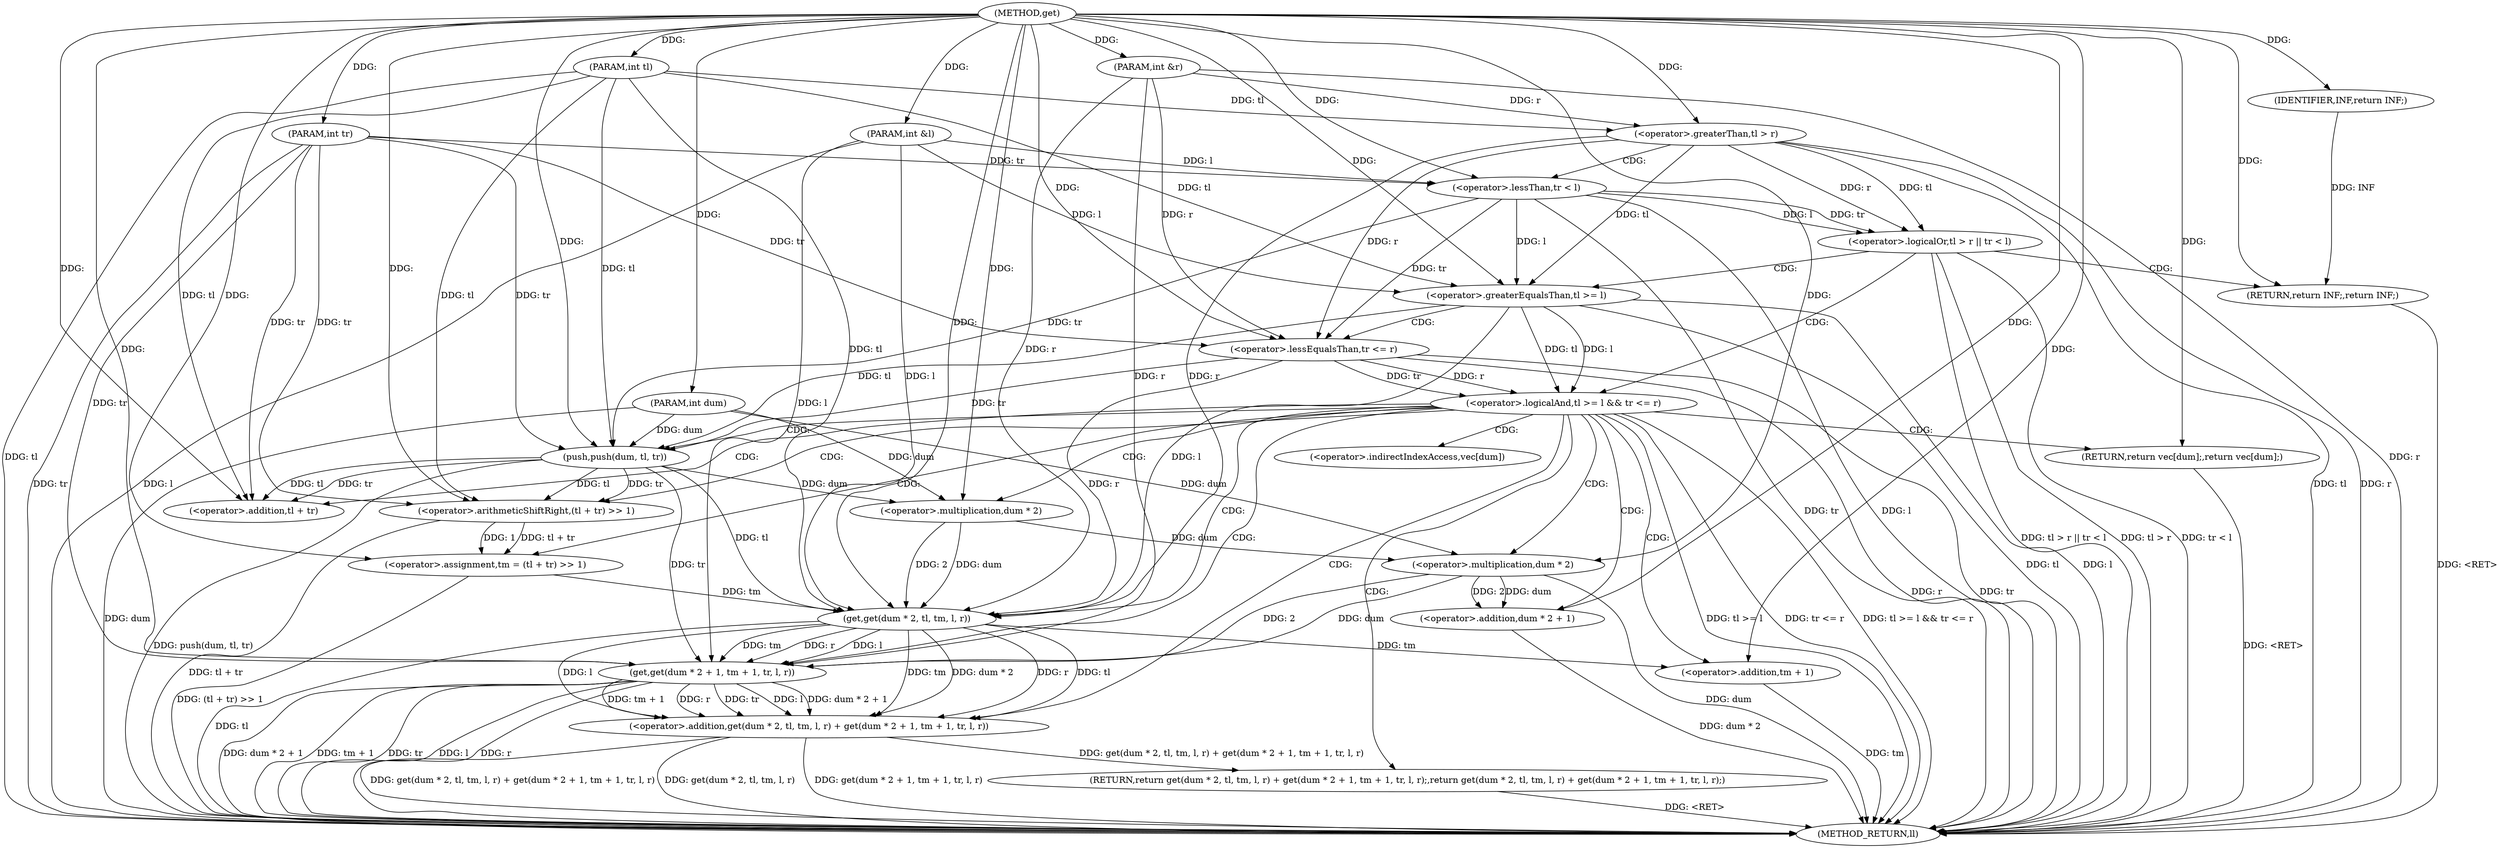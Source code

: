 digraph "get" {  
"1000303" [label = "(METHOD,get)" ]
"1000368" [label = "(METHOD_RETURN,ll)" ]
"1000304" [label = "(PARAM,int dum)" ]
"1000305" [label = "(PARAM,int tl)" ]
"1000306" [label = "(PARAM,int tr)" ]
"1000307" [label = "(PARAM,int &l)" ]
"1000308" [label = "(PARAM,int &r)" ]
"1000334" [label = "(push,push(dum, tl, tr))" ]
"1000339" [label = "(<operator>.assignment,tm = (tl + tr) >> 1)" ]
"1000346" [label = "(RETURN,return get(dum * 2, tl, tm, l, r) + get(dum * 2 + 1, tm + 1, tr, l, r);,return get(dum * 2, tl, tm, l, r) + get(dum * 2 + 1, tm + 1, tr, l, r);)" ]
"1000311" [label = "(<operator>.logicalOr,tl > r || tr < l)" ]
"1000322" [label = "(<operator>.logicalAnd,tl >= l && tr <= r)" ]
"1000347" [label = "(<operator>.addition,get(dum * 2, tl, tm, l, r) + get(dum * 2 + 1, tm + 1, tr, l, r))" ]
"1000319" [label = "(RETURN,return INF;,return INF;)" ]
"1000330" [label = "(RETURN,return vec[dum];,return vec[dum];)" ]
"1000341" [label = "(<operator>.arithmeticShiftRight,(tl + tr) >> 1)" ]
"1000312" [label = "(<operator>.greaterThan,tl > r)" ]
"1000315" [label = "(<operator>.lessThan,tr < l)" ]
"1000320" [label = "(IDENTIFIER,INF,return INF;)" ]
"1000323" [label = "(<operator>.greaterEqualsThan,tl >= l)" ]
"1000326" [label = "(<operator>.lessEqualsThan,tr <= r)" ]
"1000342" [label = "(<operator>.addition,tl + tr)" ]
"1000348" [label = "(get,get(dum * 2, tl, tm, l, r))" ]
"1000356" [label = "(get,get(dum * 2 + 1, tm + 1, tr, l, r))" ]
"1000349" [label = "(<operator>.multiplication,dum * 2)" ]
"1000357" [label = "(<operator>.addition,dum * 2 + 1)" ]
"1000362" [label = "(<operator>.addition,tm + 1)" ]
"1000358" [label = "(<operator>.multiplication,dum * 2)" ]
"1000331" [label = "(<operator>.indirectIndexAccess,vec[dum])" ]
  "1000319" -> "1000368"  [ label = "DDG: <RET>"] 
  "1000330" -> "1000368"  [ label = "DDG: <RET>"] 
  "1000346" -> "1000368"  [ label = "DDG: <RET>"] 
  "1000304" -> "1000368"  [ label = "DDG: dum"] 
  "1000305" -> "1000368"  [ label = "DDG: tl"] 
  "1000306" -> "1000368"  [ label = "DDG: tr"] 
  "1000307" -> "1000368"  [ label = "DDG: l"] 
  "1000308" -> "1000368"  [ label = "DDG: r"] 
  "1000312" -> "1000368"  [ label = "DDG: tl"] 
  "1000312" -> "1000368"  [ label = "DDG: r"] 
  "1000311" -> "1000368"  [ label = "DDG: tl > r"] 
  "1000315" -> "1000368"  [ label = "DDG: tr"] 
  "1000315" -> "1000368"  [ label = "DDG: l"] 
  "1000311" -> "1000368"  [ label = "DDG: tr < l"] 
  "1000311" -> "1000368"  [ label = "DDG: tl > r || tr < l"] 
  "1000323" -> "1000368"  [ label = "DDG: tl"] 
  "1000323" -> "1000368"  [ label = "DDG: l"] 
  "1000322" -> "1000368"  [ label = "DDG: tl >= l"] 
  "1000326" -> "1000368"  [ label = "DDG: tr"] 
  "1000326" -> "1000368"  [ label = "DDG: r"] 
  "1000322" -> "1000368"  [ label = "DDG: tr <= r"] 
  "1000322" -> "1000368"  [ label = "DDG: tl >= l && tr <= r"] 
  "1000334" -> "1000368"  [ label = "DDG: push(dum, tl, tr)"] 
  "1000341" -> "1000368"  [ label = "DDG: tl + tr"] 
  "1000339" -> "1000368"  [ label = "DDG: (tl + tr) >> 1"] 
  "1000348" -> "1000368"  [ label = "DDG: tl"] 
  "1000347" -> "1000368"  [ label = "DDG: get(dum * 2, tl, tm, l, r)"] 
  "1000358" -> "1000368"  [ label = "DDG: dum"] 
  "1000357" -> "1000368"  [ label = "DDG: dum * 2"] 
  "1000356" -> "1000368"  [ label = "DDG: dum * 2 + 1"] 
  "1000362" -> "1000368"  [ label = "DDG: tm"] 
  "1000356" -> "1000368"  [ label = "DDG: tm + 1"] 
  "1000356" -> "1000368"  [ label = "DDG: tr"] 
  "1000356" -> "1000368"  [ label = "DDG: l"] 
  "1000356" -> "1000368"  [ label = "DDG: r"] 
  "1000347" -> "1000368"  [ label = "DDG: get(dum * 2 + 1, tm + 1, tr, l, r)"] 
  "1000347" -> "1000368"  [ label = "DDG: get(dum * 2, tl, tm, l, r) + get(dum * 2 + 1, tm + 1, tr, l, r)"] 
  "1000303" -> "1000304"  [ label = "DDG: "] 
  "1000303" -> "1000305"  [ label = "DDG: "] 
  "1000303" -> "1000306"  [ label = "DDG: "] 
  "1000303" -> "1000307"  [ label = "DDG: "] 
  "1000303" -> "1000308"  [ label = "DDG: "] 
  "1000341" -> "1000339"  [ label = "DDG: 1"] 
  "1000341" -> "1000339"  [ label = "DDG: tl + tr"] 
  "1000347" -> "1000346"  [ label = "DDG: get(dum * 2, tl, tm, l, r) + get(dum * 2 + 1, tm + 1, tr, l, r)"] 
  "1000304" -> "1000334"  [ label = "DDG: dum"] 
  "1000303" -> "1000334"  [ label = "DDG: "] 
  "1000315" -> "1000334"  [ label = "DDG: tr"] 
  "1000326" -> "1000334"  [ label = "DDG: tr"] 
  "1000306" -> "1000334"  [ label = "DDG: tr"] 
  "1000323" -> "1000334"  [ label = "DDG: tl"] 
  "1000305" -> "1000334"  [ label = "DDG: tl"] 
  "1000303" -> "1000339"  [ label = "DDG: "] 
  "1000356" -> "1000347"  [ label = "DDG: tm + 1"] 
  "1000356" -> "1000347"  [ label = "DDG: r"] 
  "1000356" -> "1000347"  [ label = "DDG: tr"] 
  "1000356" -> "1000347"  [ label = "DDG: l"] 
  "1000356" -> "1000347"  [ label = "DDG: dum * 2 + 1"] 
  "1000348" -> "1000347"  [ label = "DDG: r"] 
  "1000348" -> "1000347"  [ label = "DDG: tl"] 
  "1000348" -> "1000347"  [ label = "DDG: l"] 
  "1000348" -> "1000347"  [ label = "DDG: tm"] 
  "1000348" -> "1000347"  [ label = "DDG: dum * 2"] 
  "1000312" -> "1000311"  [ label = "DDG: r"] 
  "1000312" -> "1000311"  [ label = "DDG: tl"] 
  "1000315" -> "1000311"  [ label = "DDG: l"] 
  "1000315" -> "1000311"  [ label = "DDG: tr"] 
  "1000320" -> "1000319"  [ label = "DDG: INF"] 
  "1000303" -> "1000319"  [ label = "DDG: "] 
  "1000323" -> "1000322"  [ label = "DDG: tl"] 
  "1000323" -> "1000322"  [ label = "DDG: l"] 
  "1000326" -> "1000322"  [ label = "DDG: r"] 
  "1000326" -> "1000322"  [ label = "DDG: tr"] 
  "1000303" -> "1000330"  [ label = "DDG: "] 
  "1000334" -> "1000341"  [ label = "DDG: tr"] 
  "1000306" -> "1000341"  [ label = "DDG: tr"] 
  "1000303" -> "1000341"  [ label = "DDG: "] 
  "1000334" -> "1000341"  [ label = "DDG: tl"] 
  "1000305" -> "1000341"  [ label = "DDG: tl"] 
  "1000305" -> "1000312"  [ label = "DDG: tl"] 
  "1000303" -> "1000312"  [ label = "DDG: "] 
  "1000308" -> "1000312"  [ label = "DDG: r"] 
  "1000306" -> "1000315"  [ label = "DDG: tr"] 
  "1000303" -> "1000315"  [ label = "DDG: "] 
  "1000307" -> "1000315"  [ label = "DDG: l"] 
  "1000303" -> "1000320"  [ label = "DDG: "] 
  "1000312" -> "1000323"  [ label = "DDG: tl"] 
  "1000305" -> "1000323"  [ label = "DDG: tl"] 
  "1000303" -> "1000323"  [ label = "DDG: "] 
  "1000315" -> "1000323"  [ label = "DDG: l"] 
  "1000307" -> "1000323"  [ label = "DDG: l"] 
  "1000315" -> "1000326"  [ label = "DDG: tr"] 
  "1000306" -> "1000326"  [ label = "DDG: tr"] 
  "1000303" -> "1000326"  [ label = "DDG: "] 
  "1000312" -> "1000326"  [ label = "DDG: r"] 
  "1000308" -> "1000326"  [ label = "DDG: r"] 
  "1000334" -> "1000342"  [ label = "DDG: tl"] 
  "1000305" -> "1000342"  [ label = "DDG: tl"] 
  "1000303" -> "1000342"  [ label = "DDG: "] 
  "1000334" -> "1000342"  [ label = "DDG: tr"] 
  "1000306" -> "1000342"  [ label = "DDG: tr"] 
  "1000349" -> "1000348"  [ label = "DDG: 2"] 
  "1000349" -> "1000348"  [ label = "DDG: dum"] 
  "1000312" -> "1000348"  [ label = "DDG: r"] 
  "1000326" -> "1000348"  [ label = "DDG: r"] 
  "1000308" -> "1000348"  [ label = "DDG: r"] 
  "1000303" -> "1000348"  [ label = "DDG: "] 
  "1000305" -> "1000348"  [ label = "DDG: tl"] 
  "1000334" -> "1000348"  [ label = "DDG: tl"] 
  "1000323" -> "1000348"  [ label = "DDG: l"] 
  "1000307" -> "1000348"  [ label = "DDG: l"] 
  "1000339" -> "1000348"  [ label = "DDG: tm"] 
  "1000303" -> "1000356"  [ label = "DDG: "] 
  "1000358" -> "1000356"  [ label = "DDG: 2"] 
  "1000358" -> "1000356"  [ label = "DDG: dum"] 
  "1000348" -> "1000356"  [ label = "DDG: tm"] 
  "1000348" -> "1000356"  [ label = "DDG: r"] 
  "1000308" -> "1000356"  [ label = "DDG: r"] 
  "1000306" -> "1000356"  [ label = "DDG: tr"] 
  "1000334" -> "1000356"  [ label = "DDG: tr"] 
  "1000348" -> "1000356"  [ label = "DDG: l"] 
  "1000307" -> "1000356"  [ label = "DDG: l"] 
  "1000334" -> "1000349"  [ label = "DDG: dum"] 
  "1000304" -> "1000349"  [ label = "DDG: dum"] 
  "1000303" -> "1000349"  [ label = "DDG: "] 
  "1000358" -> "1000357"  [ label = "DDG: 2"] 
  "1000358" -> "1000357"  [ label = "DDG: dum"] 
  "1000303" -> "1000357"  [ label = "DDG: "] 
  "1000348" -> "1000362"  [ label = "DDG: tm"] 
  "1000303" -> "1000362"  [ label = "DDG: "] 
  "1000349" -> "1000358"  [ label = "DDG: dum"] 
  "1000304" -> "1000358"  [ label = "DDG: dum"] 
  "1000303" -> "1000358"  [ label = "DDG: "] 
  "1000311" -> "1000323"  [ label = "CDG: "] 
  "1000311" -> "1000319"  [ label = "CDG: "] 
  "1000311" -> "1000322"  [ label = "CDG: "] 
  "1000322" -> "1000341"  [ label = "CDG: "] 
  "1000322" -> "1000342"  [ label = "CDG: "] 
  "1000322" -> "1000362"  [ label = "CDG: "] 
  "1000322" -> "1000349"  [ label = "CDG: "] 
  "1000322" -> "1000356"  [ label = "CDG: "] 
  "1000322" -> "1000330"  [ label = "CDG: "] 
  "1000322" -> "1000346"  [ label = "CDG: "] 
  "1000322" -> "1000357"  [ label = "CDG: "] 
  "1000322" -> "1000331"  [ label = "CDG: "] 
  "1000322" -> "1000347"  [ label = "CDG: "] 
  "1000322" -> "1000358"  [ label = "CDG: "] 
  "1000322" -> "1000334"  [ label = "CDG: "] 
  "1000322" -> "1000348"  [ label = "CDG: "] 
  "1000322" -> "1000339"  [ label = "CDG: "] 
  "1000312" -> "1000315"  [ label = "CDG: "] 
  "1000323" -> "1000326"  [ label = "CDG: "] 
}
